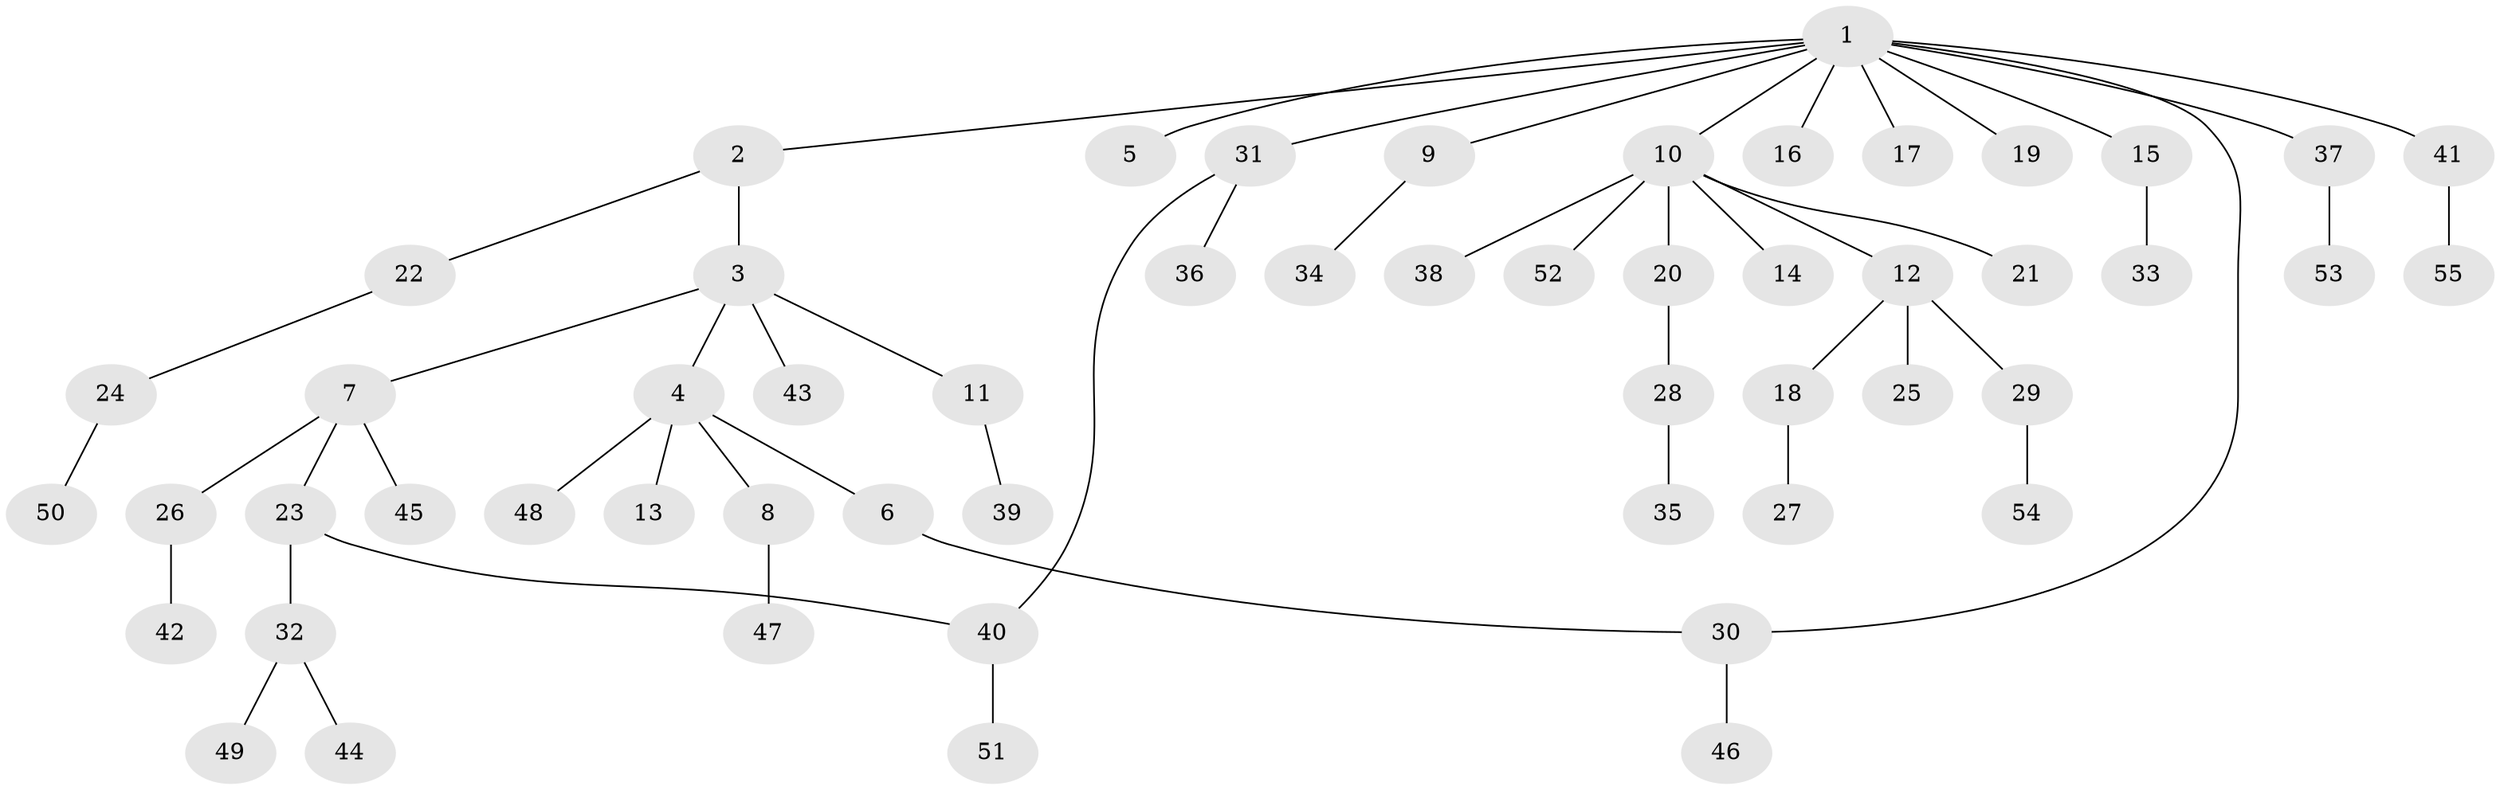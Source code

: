 // Generated by graph-tools (version 1.1) at 2025/10/02/27/25 16:10:51]
// undirected, 55 vertices, 56 edges
graph export_dot {
graph [start="1"]
  node [color=gray90,style=filled];
  1;
  2;
  3;
  4;
  5;
  6;
  7;
  8;
  9;
  10;
  11;
  12;
  13;
  14;
  15;
  16;
  17;
  18;
  19;
  20;
  21;
  22;
  23;
  24;
  25;
  26;
  27;
  28;
  29;
  30;
  31;
  32;
  33;
  34;
  35;
  36;
  37;
  38;
  39;
  40;
  41;
  42;
  43;
  44;
  45;
  46;
  47;
  48;
  49;
  50;
  51;
  52;
  53;
  54;
  55;
  1 -- 2;
  1 -- 5;
  1 -- 9;
  1 -- 10;
  1 -- 15;
  1 -- 16;
  1 -- 17;
  1 -- 19;
  1 -- 31;
  1 -- 37;
  1 -- 41;
  1 -- 30;
  2 -- 3;
  2 -- 22;
  3 -- 4;
  3 -- 7;
  3 -- 11;
  3 -- 43;
  4 -- 6;
  4 -- 8;
  4 -- 13;
  4 -- 48;
  6 -- 30;
  7 -- 23;
  7 -- 26;
  7 -- 45;
  8 -- 47;
  9 -- 34;
  10 -- 12;
  10 -- 14;
  10 -- 20;
  10 -- 21;
  10 -- 38;
  10 -- 52;
  11 -- 39;
  12 -- 18;
  12 -- 25;
  12 -- 29;
  15 -- 33;
  18 -- 27;
  20 -- 28;
  22 -- 24;
  23 -- 32;
  23 -- 40;
  24 -- 50;
  26 -- 42;
  28 -- 35;
  29 -- 54;
  30 -- 46;
  31 -- 36;
  31 -- 40;
  32 -- 44;
  32 -- 49;
  37 -- 53;
  40 -- 51;
  41 -- 55;
}
